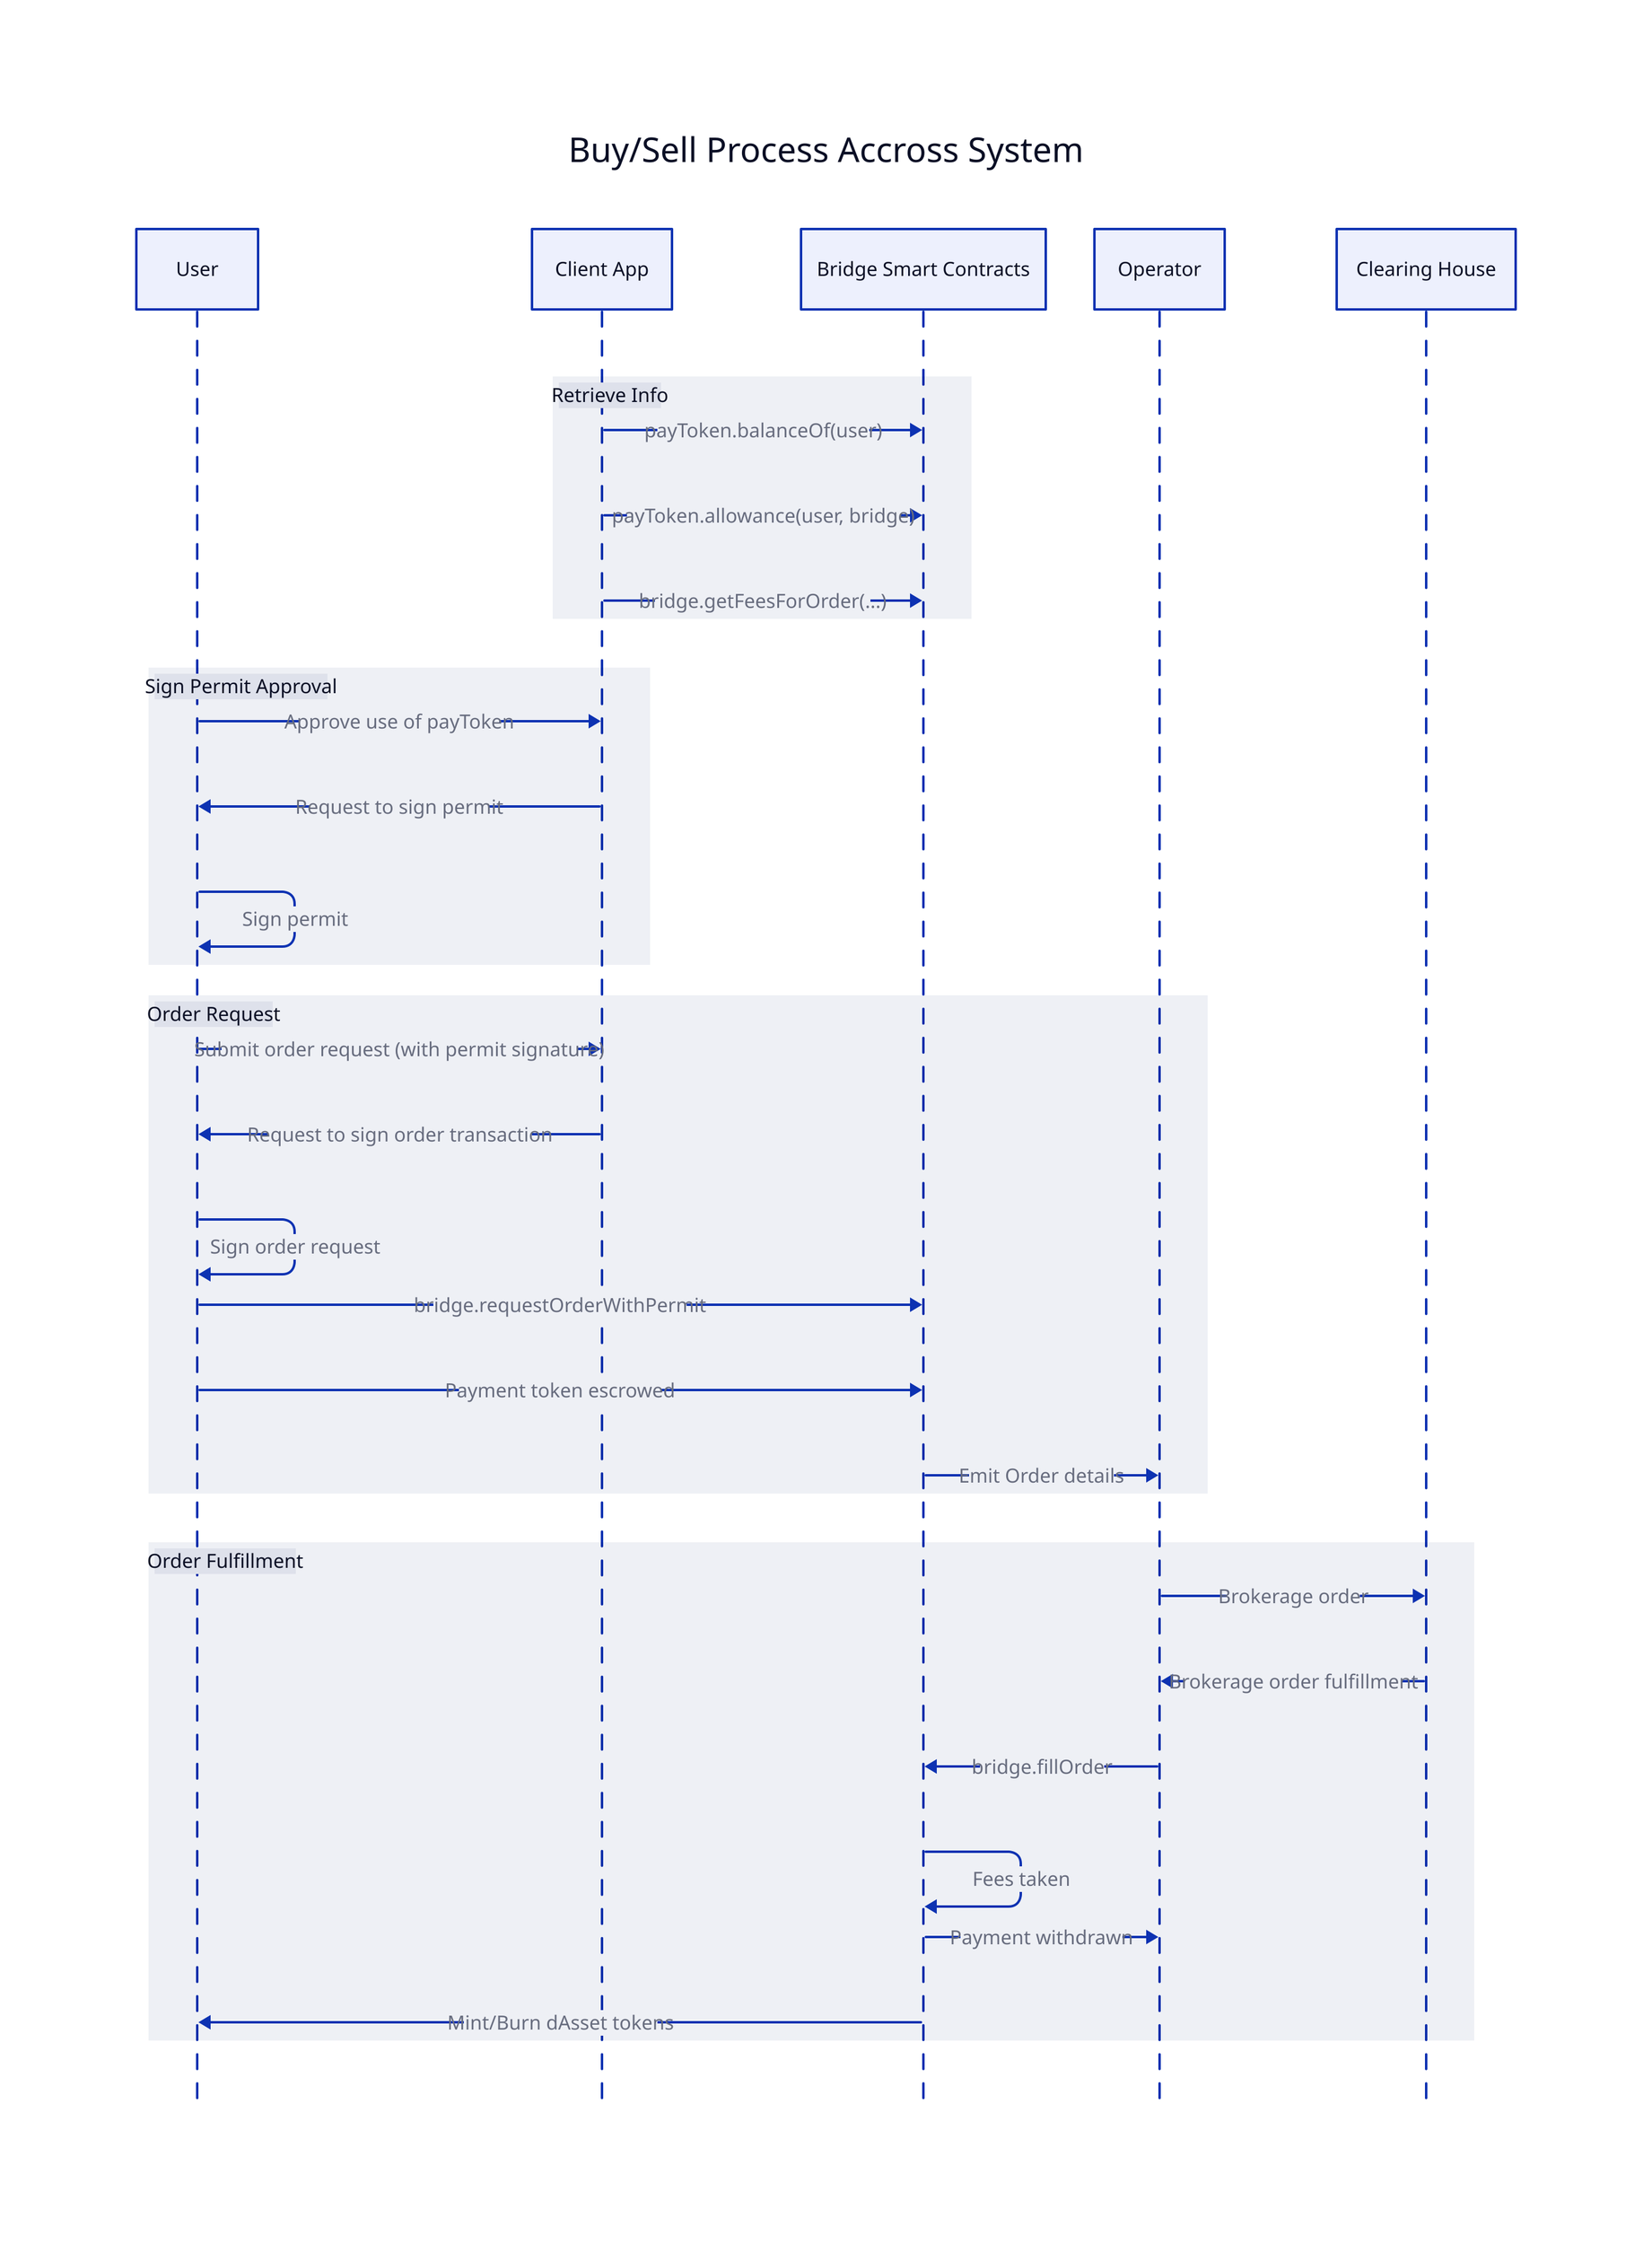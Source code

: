 Buy/Sell Process Accross System: {
  shape: sequence_diagram

  user: User
  app: Client App
  contracts: Bridge Smart Contracts
  bot: Operator
  clearing: Clearing House

  Retrieve Info: {
    app -> contracts: payToken.balanceOf(user)
    app -> contracts: payToken.allowance(user, bridge)
    app -> contracts: bridge.getFeesForOrder(...)
  }
  Sign Permit Approval: {
    user -> app: Approve use of payToken
    app -> user: Request to sign permit
    user -> user: Sign permit
  }
  Order Request: {
    user -> app: Submit order request (with permit signature)
    app -> user: Request to sign order transaction
    user -> user: Sign order request
    user -> contracts: bridge.requestOrderWithPermit
    user -> contracts: Payment token escrowed
    contracts -> bot: Emit Order details
  }
  Order Fulfillment: {
    bot -> clearing: Brokerage order
    clearing -> bot: Brokerage order fulfillment
    bot -> contracts: bridge.fillOrder
    contracts -> contracts: Fees taken
    contracts -> bot: Payment withdrawn
    contracts -> user: Mint/Burn dAsset tokens
  }
}